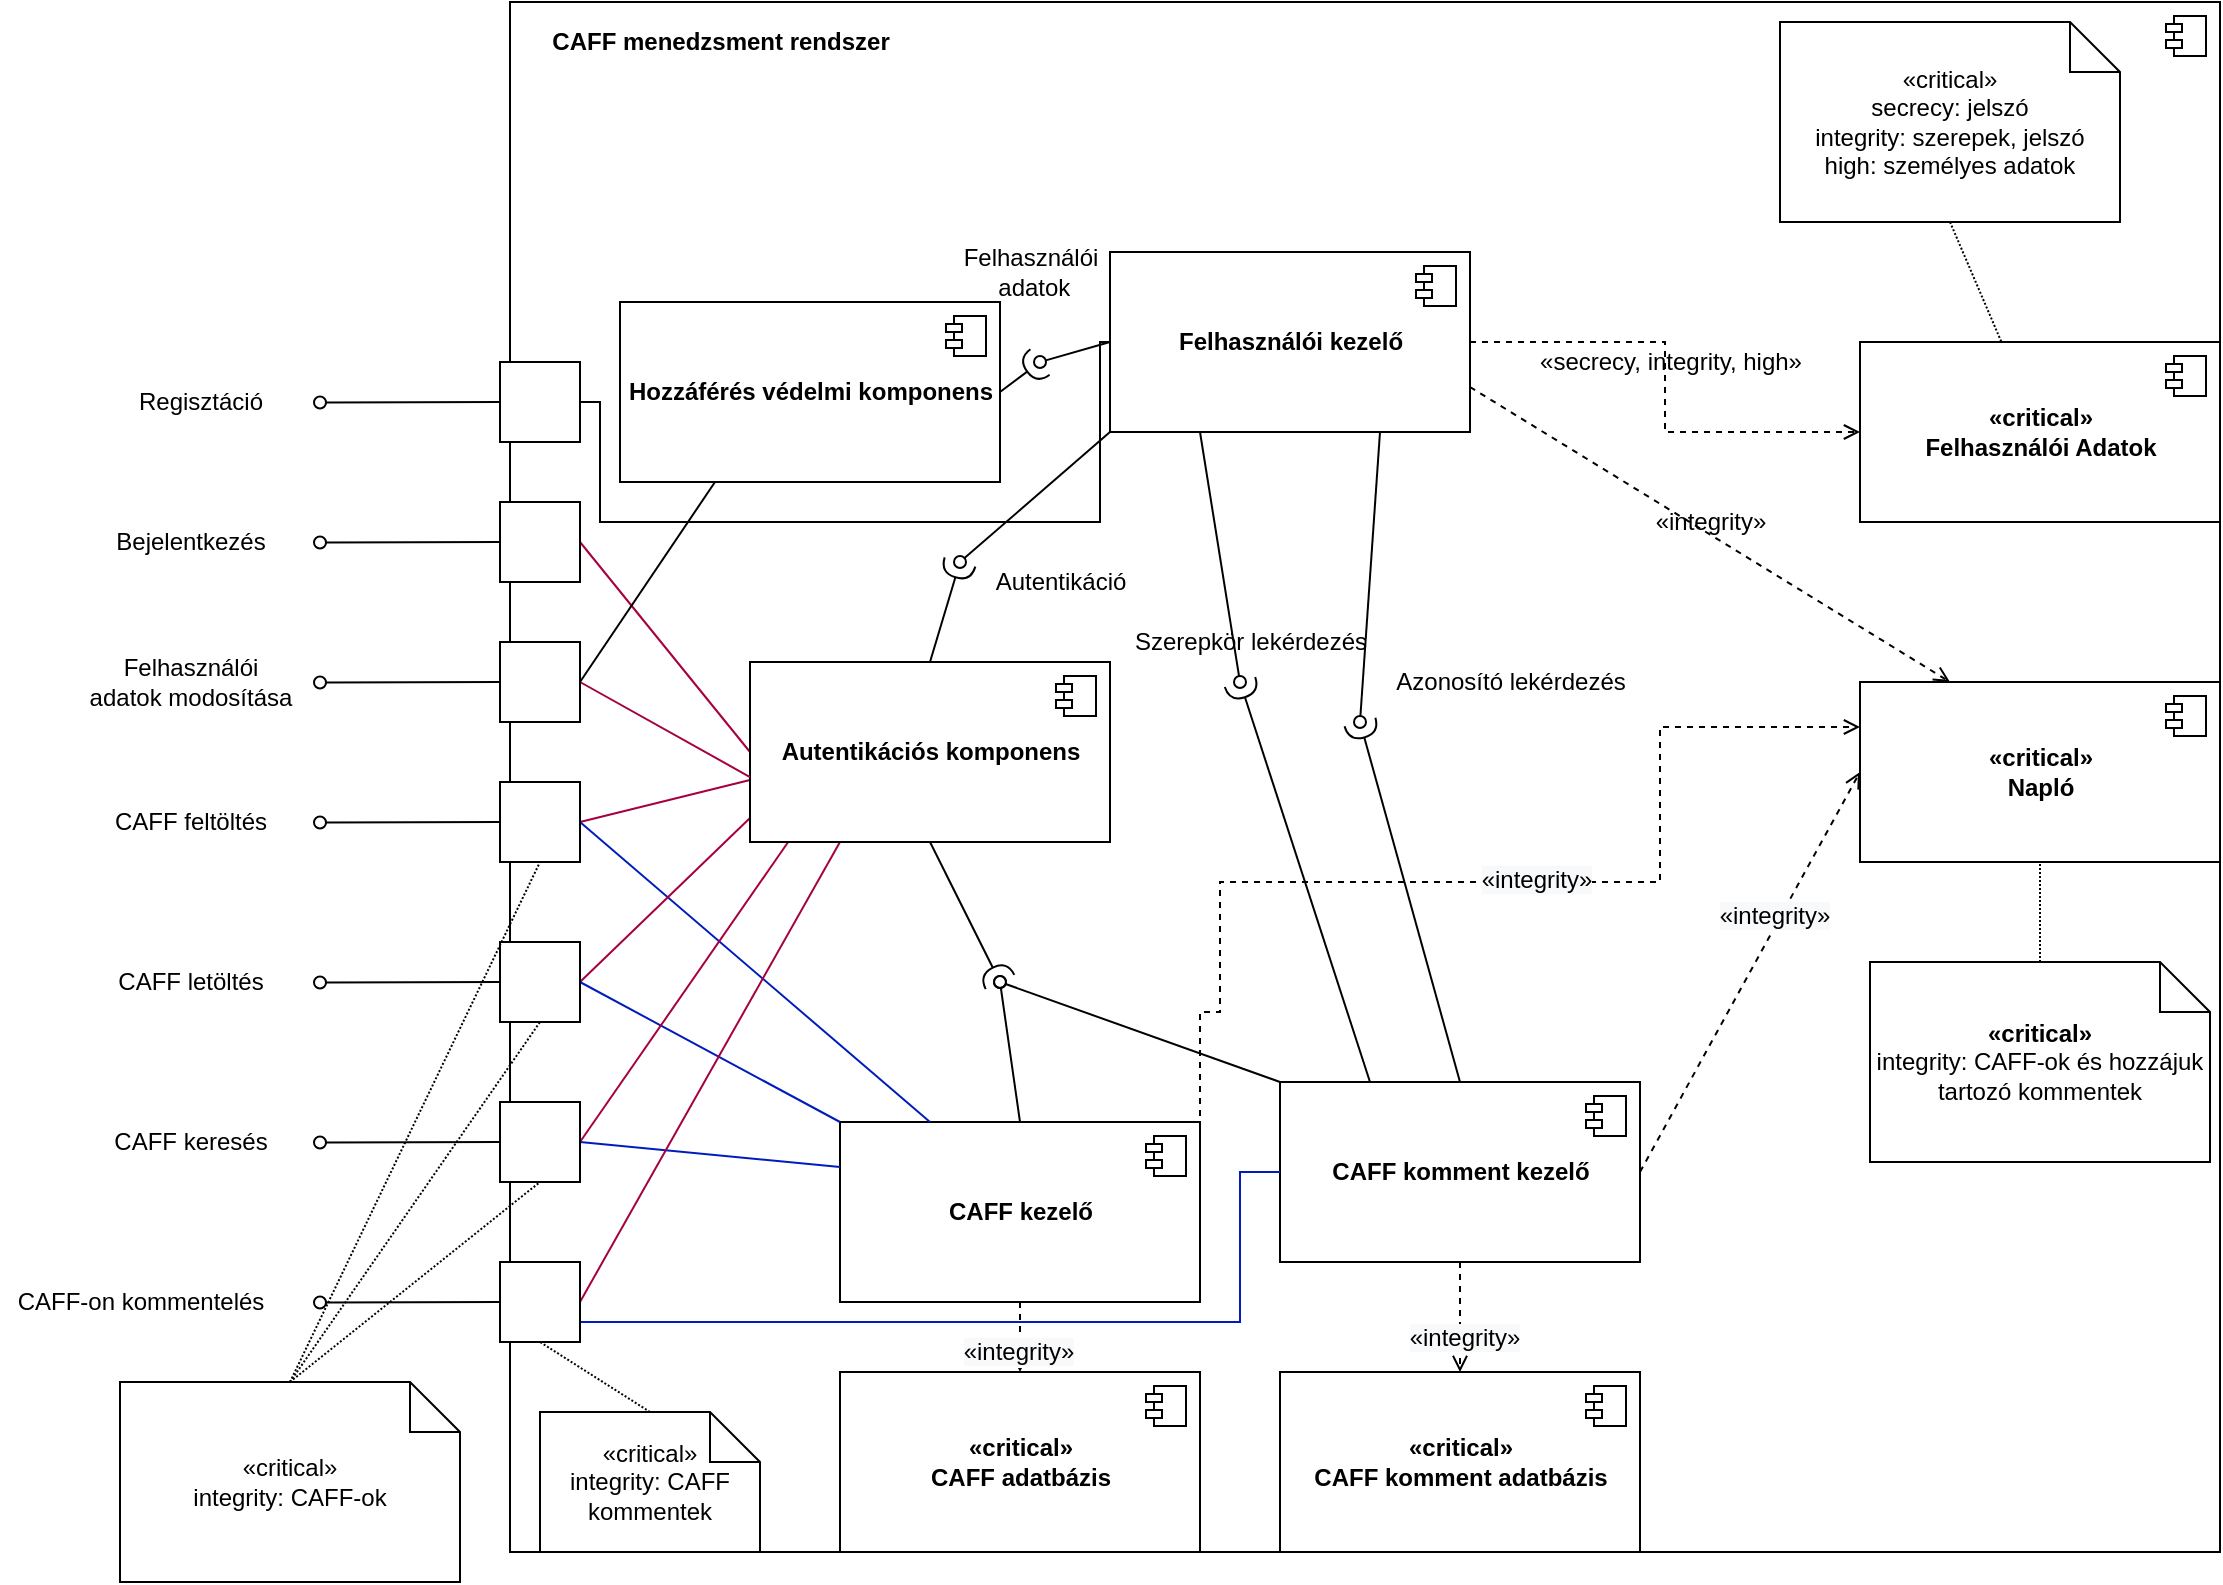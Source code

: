<mxfile version="15.4.0" type="device"><diagram id="pZsBLCLocK1X_sweAYKc" name="Page-1"><mxGraphModel dx="2523" dy="967" grid="1" gridSize="10" guides="1" tooltips="1" connect="1" arrows="1" fold="1" page="1" pageScale="1" pageWidth="850" pageHeight="1100" math="0" shadow="0"><root><mxCell id="0"/><mxCell id="1" parent="0"/><mxCell id="NrTcaysrjlNpQXRKOURs-41" value="" style="html=1;dropTarget=0;" parent="1" vertex="1"><mxGeometry x="35" y="20" width="855" height="775" as="geometry"/></mxCell><mxCell id="NrTcaysrjlNpQXRKOURs-42" value="" style="shape=module;jettyWidth=8;jettyHeight=4;" parent="NrTcaysrjlNpQXRKOURs-41" vertex="1"><mxGeometry x="1" width="20" height="20" relative="1" as="geometry"><mxPoint x="-27" y="7" as="offset"/></mxGeometry></mxCell><mxCell id="NrTcaysrjlNpQXRKOURs-6" style="edgeStyle=orthogonalEdgeStyle;rounded=0;orthogonalLoop=1;jettySize=auto;html=1;exitX=1;exitY=0.5;exitDx=0;exitDy=0;entryX=0;entryY=0.5;entryDx=0;entryDy=0;dashed=1;endArrow=open;endFill=0;" parent="1" source="NrTcaysrjlNpQXRKOURs-2" target="NrTcaysrjlNpQXRKOURs-4" edge="1"><mxGeometry relative="1" as="geometry"/></mxCell><mxCell id="NrTcaysrjlNpQXRKOURs-26" style="edgeStyle=none;rounded=0;orthogonalLoop=1;jettySize=auto;html=1;exitX=0.25;exitY=1;exitDx=0;exitDy=0;endArrow=oval;endFill=0;" parent="1" source="NrTcaysrjlNpQXRKOURs-2" edge="1"><mxGeometry relative="1" as="geometry"><mxPoint x="400" y="360" as="targetPoint"/></mxGeometry></mxCell><mxCell id="NrTcaysrjlNpQXRKOURs-40" style="rounded=0;orthogonalLoop=1;jettySize=auto;html=1;exitX=1;exitY=0.75;exitDx=0;exitDy=0;entryX=0.25;entryY=0;entryDx=0;entryDy=0;dashed=1;endArrow=open;endFill=0;" parent="1" source="NrTcaysrjlNpQXRKOURs-2" target="NrTcaysrjlNpQXRKOURs-36" edge="1"><mxGeometry relative="1" as="geometry"/></mxCell><mxCell id="Tk2D0aVjeAtsfoE6kwWy-13" style="edgeStyle=none;rounded=0;orthogonalLoop=1;jettySize=auto;html=1;exitX=0;exitY=1;exitDx=0;exitDy=0;endArrow=oval;endFill=0;strokeWidth=1;" edge="1" parent="1" source="NrTcaysrjlNpQXRKOURs-2"><mxGeometry relative="1" as="geometry"><mxPoint x="260" y="300" as="targetPoint"/></mxGeometry></mxCell><mxCell id="NrTcaysrjlNpQXRKOURs-2" value="Felhasználói kezelő" style="html=1;dropTarget=0;fontStyle=1" parent="1" vertex="1"><mxGeometry x="335" y="145" width="180" height="90" as="geometry"/></mxCell><mxCell id="NrTcaysrjlNpQXRKOURs-3" value="" style="shape=module;jettyWidth=8;jettyHeight=4;" parent="NrTcaysrjlNpQXRKOURs-2" vertex="1"><mxGeometry x="1" width="20" height="20" relative="1" as="geometry"><mxPoint x="-27" y="7" as="offset"/></mxGeometry></mxCell><mxCell id="NrTcaysrjlNpQXRKOURs-4" value="«critical»&lt;br&gt;Felhasználói Adatok" style="html=1;dropTarget=0;fontStyle=1" parent="1" vertex="1"><mxGeometry x="710" y="190" width="180" height="90" as="geometry"/></mxCell><mxCell id="NrTcaysrjlNpQXRKOURs-5" value="" style="shape=module;jettyWidth=8;jettyHeight=4;" parent="NrTcaysrjlNpQXRKOURs-4" vertex="1"><mxGeometry x="1" width="20" height="20" relative="1" as="geometry"><mxPoint x="-27" y="7" as="offset"/></mxGeometry></mxCell><mxCell id="NrTcaysrjlNpQXRKOURs-19" style="edgeStyle=none;rounded=0;orthogonalLoop=1;jettySize=auto;html=1;exitX=0.5;exitY=1;exitDx=0;exitDy=0;entryX=0.5;entryY=0;entryDx=0;entryDy=0;dashed=1;endArrow=open;endFill=0;" parent="1" source="NrTcaysrjlNpQXRKOURs-10" target="NrTcaysrjlNpQXRKOURs-14" edge="1"><mxGeometry relative="1" as="geometry"/></mxCell><mxCell id="NrTcaysrjlNpQXRKOURs-90" value="&lt;span style=&quot;font-size: 12px ; background-color: rgb(248 , 249 , 250)&quot;&gt;«integrity»&lt;/span&gt;" style="edgeLabel;html=1;align=center;verticalAlign=middle;resizable=0;points=[];" parent="NrTcaysrjlNpQXRKOURs-19" vertex="1" connectable="0"><mxGeometry x="0.429" y="-1" relative="1" as="geometry"><mxPoint as="offset"/></mxGeometry></mxCell><mxCell id="NrTcaysrjlNpQXRKOURs-39" style="edgeStyle=orthogonalEdgeStyle;rounded=0;orthogonalLoop=1;jettySize=auto;html=1;exitX=1;exitY=0.5;exitDx=0;exitDy=0;entryX=0;entryY=0.25;entryDx=0;entryDy=0;dashed=1;endArrow=open;endFill=0;" parent="1" source="NrTcaysrjlNpQXRKOURs-10" target="NrTcaysrjlNpQXRKOURs-36" edge="1"><mxGeometry relative="1" as="geometry"><Array as="points"><mxPoint x="390" y="525"/><mxPoint x="390" y="460"/><mxPoint x="610" y="460"/><mxPoint x="610" y="383"/></Array></mxGeometry></mxCell><mxCell id="NrTcaysrjlNpQXRKOURs-85" value="&lt;span style=&quot;color: rgba(0 , 0 , 0 , 0) ; font-family: monospace ; font-size: 0px ; background-color: rgb(248 , 249 , 250)&quot;&gt;%3CmxGraphModel%3E%3Croot%3E%3CmxCell%20id%3D%220%22%2F%3E%3CmxCell%20id%3D%221%22%20parent%3D%220%22%2F%3E%3CmxCell%20id%3D%222%22%20value%3D%22%26lt%3Bspan%26gt%3B%C2%ABintegrity%C2%BB%26lt%3B%2Fspan%26gt%3B%22%20style%3D%22text%3Bhtml%3D1%3Balign%3Dcenter%3BverticalAlign%3Dmiddle%3Bresizable%3D0%3Bpoints%3D%5B%5D%3Bautosize%3D1%3BstrokeColor%3Dnone%3BfillColor%3Dnone%3B%22%20vertex%3D%221%22%20parent%3D%221%22%3E%3CmxGeometry%20x%3D%22600%22%20y%3D%22270%22%20width%3D%2270%22%20height%3D%2220%22%20as%3D%22geometry%22%2F%3E%3C%2FmxCell%3E%3C%2Froot%3E%3C%2FmxGraphModel%3E&lt;/span&gt;" style="edgeLabel;html=1;align=center;verticalAlign=middle;resizable=0;points=[];" parent="NrTcaysrjlNpQXRKOURs-39" vertex="1" connectable="0"><mxGeometry x="0.119" y="-1" relative="1" as="geometry"><mxPoint as="offset"/></mxGeometry></mxCell><mxCell id="NrTcaysrjlNpQXRKOURs-86" value="&lt;span style=&quot;font-size: 12px ; background-color: rgb(248 , 249 , 250)&quot;&gt;«integrity»&lt;/span&gt;" style="edgeLabel;html=1;align=center;verticalAlign=middle;resizable=0;points=[];" parent="NrTcaysrjlNpQXRKOURs-39" vertex="1" connectable="0"><mxGeometry x="0.161" y="1" relative="1" as="geometry"><mxPoint as="offset"/></mxGeometry></mxCell><mxCell id="Tk2D0aVjeAtsfoE6kwWy-15" style="edgeStyle=none;rounded=0;orthogonalLoop=1;jettySize=auto;html=1;exitX=0.5;exitY=0;exitDx=0;exitDy=0;endArrow=oval;endFill=0;strokeColor=#000000;strokeWidth=1;" edge="1" parent="1" source="NrTcaysrjlNpQXRKOURs-10"><mxGeometry relative="1" as="geometry"><mxPoint x="280" y="510" as="targetPoint"/></mxGeometry></mxCell><mxCell id="NrTcaysrjlNpQXRKOURs-10" value="CAFF kezelő" style="html=1;dropTarget=0;fontStyle=1" parent="1" vertex="1"><mxGeometry x="200" y="580" width="180" height="90" as="geometry"/></mxCell><mxCell id="NrTcaysrjlNpQXRKOURs-11" value="" style="shape=module;jettyWidth=8;jettyHeight=4;" parent="NrTcaysrjlNpQXRKOURs-10" vertex="1"><mxGeometry x="1" width="20" height="20" relative="1" as="geometry"><mxPoint x="-27" y="7" as="offset"/></mxGeometry></mxCell><mxCell id="NrTcaysrjlNpQXRKOURs-18" style="edgeStyle=none;rounded=0;orthogonalLoop=1;jettySize=auto;html=1;exitX=0.5;exitY=1;exitDx=0;exitDy=0;dashed=1;endArrow=open;endFill=0;" parent="1" source="NrTcaysrjlNpQXRKOURs-12" target="NrTcaysrjlNpQXRKOURs-16" edge="1"><mxGeometry relative="1" as="geometry"/></mxCell><mxCell id="NrTcaysrjlNpQXRKOURs-89" value="&lt;span style=&quot;font-size: 12px ; background-color: rgb(248 , 249 , 250)&quot;&gt;«integrity»&lt;/span&gt;" style="edgeLabel;html=1;align=center;verticalAlign=middle;resizable=0;points=[];" parent="NrTcaysrjlNpQXRKOURs-18" vertex="1" connectable="0"><mxGeometry x="0.376" y="2" relative="1" as="geometry"><mxPoint as="offset"/></mxGeometry></mxCell><mxCell id="NrTcaysrjlNpQXRKOURs-31" style="edgeStyle=none;rounded=0;orthogonalLoop=1;jettySize=auto;html=1;exitX=0.25;exitY=0;exitDx=0;exitDy=0;endArrow=halfCircle;endFill=0;" parent="1" source="NrTcaysrjlNpQXRKOURs-12" edge="1"><mxGeometry relative="1" as="geometry"><mxPoint x="400" y="360" as="targetPoint"/></mxGeometry></mxCell><mxCell id="NrTcaysrjlNpQXRKOURs-35" style="edgeStyle=none;rounded=0;orthogonalLoop=1;jettySize=auto;html=1;exitX=0.5;exitY=0;exitDx=0;exitDy=0;endArrow=halfCircle;endFill=0;" parent="1" source="NrTcaysrjlNpQXRKOURs-12" edge="1"><mxGeometry relative="1" as="geometry"><mxPoint x="460.0" y="380" as="targetPoint"/></mxGeometry></mxCell><mxCell id="NrTcaysrjlNpQXRKOURs-38" style="edgeStyle=none;rounded=0;orthogonalLoop=1;jettySize=auto;html=1;exitX=1;exitY=0.5;exitDx=0;exitDy=0;entryX=0;entryY=0.5;entryDx=0;entryDy=0;dashed=1;endArrow=open;endFill=0;" parent="1" source="NrTcaysrjlNpQXRKOURs-12" target="NrTcaysrjlNpQXRKOURs-36" edge="1"><mxGeometry relative="1" as="geometry"/></mxCell><mxCell id="NrTcaysrjlNpQXRKOURs-88" value="&lt;span style=&quot;font-size: 12px ; background-color: rgb(248 , 249 , 250)&quot;&gt;«integrity»&lt;/span&gt;" style="edgeLabel;html=1;align=center;verticalAlign=middle;resizable=0;points=[];" parent="NrTcaysrjlNpQXRKOURs-38" vertex="1" connectable="0"><mxGeometry x="0.267" y="3" relative="1" as="geometry"><mxPoint as="offset"/></mxGeometry></mxCell><mxCell id="Tk2D0aVjeAtsfoE6kwWy-16" style="edgeStyle=none;rounded=0;orthogonalLoop=1;jettySize=auto;html=1;exitX=0;exitY=0;exitDx=0;exitDy=0;endArrow=oval;endFill=0;strokeColor=#000000;strokeWidth=1;" edge="1" parent="1" source="NrTcaysrjlNpQXRKOURs-12"><mxGeometry relative="1" as="geometry"><mxPoint x="280" y="510" as="targetPoint"/></mxGeometry></mxCell><mxCell id="NrTcaysrjlNpQXRKOURs-12" value="CAFF komment kezelő" style="html=1;dropTarget=0;fontStyle=1" parent="1" vertex="1"><mxGeometry x="420" y="560" width="180" height="90" as="geometry"/></mxCell><mxCell id="NrTcaysrjlNpQXRKOURs-13" value="" style="shape=module;jettyWidth=8;jettyHeight=4;" parent="NrTcaysrjlNpQXRKOURs-12" vertex="1"><mxGeometry x="1" width="20" height="20" relative="1" as="geometry"><mxPoint x="-27" y="7" as="offset"/></mxGeometry></mxCell><mxCell id="NrTcaysrjlNpQXRKOURs-14" value="«critical»&lt;br&gt;CAFF adatbázis" style="html=1;dropTarget=0;fontStyle=1" parent="1" vertex="1"><mxGeometry x="200" y="705" width="180" height="90" as="geometry"/></mxCell><mxCell id="NrTcaysrjlNpQXRKOURs-15" value="" style="shape=module;jettyWidth=8;jettyHeight=4;" parent="NrTcaysrjlNpQXRKOURs-14" vertex="1"><mxGeometry x="1" width="20" height="20" relative="1" as="geometry"><mxPoint x="-27" y="7" as="offset"/></mxGeometry></mxCell><mxCell id="NrTcaysrjlNpQXRKOURs-16" value="«critical»&lt;br&gt;CAFF komment adatbázis" style="html=1;dropTarget=0;fontStyle=1" parent="1" vertex="1"><mxGeometry x="420" y="705" width="180" height="90" as="geometry"/></mxCell><mxCell id="NrTcaysrjlNpQXRKOURs-17" value="" style="shape=module;jettyWidth=8;jettyHeight=4;" parent="NrTcaysrjlNpQXRKOURs-16" vertex="1"><mxGeometry x="1" width="20" height="20" relative="1" as="geometry"><mxPoint x="-27" y="7" as="offset"/></mxGeometry></mxCell><mxCell id="NrTcaysrjlNpQXRKOURs-20" value="" style="rounded=0;orthogonalLoop=1;jettySize=auto;html=1;endArrow=oval;endFill=0;sketch=0;sourcePerimeterSpacing=0;targetPerimeterSpacing=0;exitX=0.75;exitY=1;exitDx=0;exitDy=0;" parent="1" source="NrTcaysrjlNpQXRKOURs-2" edge="1"><mxGeometry relative="1" as="geometry"><mxPoint x="400" y="515" as="sourcePoint"/><mxPoint x="460" y="380" as="targetPoint"/></mxGeometry></mxCell><mxCell id="NrTcaysrjlNpQXRKOURs-25" value="Azonosító lekérdezés" style="text;html=1;align=center;verticalAlign=middle;resizable=0;points=[];autosize=1;strokeColor=none;fillColor=none;" parent="1" vertex="1"><mxGeometry x="470" y="350" width="130" height="20" as="geometry"/></mxCell><mxCell id="NrTcaysrjlNpQXRKOURs-32" value="Szerepkör lekérdezés" style="text;html=1;align=center;verticalAlign=middle;resizable=0;points=[];autosize=1;strokeColor=none;fillColor=none;" parent="1" vertex="1"><mxGeometry x="340" y="330" width="130" height="20" as="geometry"/></mxCell><mxCell id="NrTcaysrjlNpQXRKOURs-36" value="«critical»&lt;br&gt;Napló" style="html=1;dropTarget=0;fontStyle=1" parent="1" vertex="1"><mxGeometry x="710" y="360" width="180" height="90" as="geometry"/></mxCell><mxCell id="NrTcaysrjlNpQXRKOURs-37" value="" style="shape=module;jettyWidth=8;jettyHeight=4;" parent="NrTcaysrjlNpQXRKOURs-36" vertex="1"><mxGeometry x="1" width="20" height="20" relative="1" as="geometry"><mxPoint x="-27" y="7" as="offset"/></mxGeometry></mxCell><mxCell id="NrTcaysrjlNpQXRKOURs-43" value="&lt;b&gt;CAFF menedzsment rendszer&lt;/b&gt;" style="text;html=1;align=center;verticalAlign=middle;resizable=0;points=[];autosize=1;strokeColor=none;fillColor=none;" parent="1" vertex="1"><mxGeometry x="50" y="30" width="180" height="20" as="geometry"/></mxCell><mxCell id="NrTcaysrjlNpQXRKOURs-49" style="edgeStyle=none;rounded=0;orthogonalLoop=1;jettySize=auto;html=1;exitX=0;exitY=0.5;exitDx=0;exitDy=0;endArrow=oval;endFill=0;" parent="1" source="NrTcaysrjlNpQXRKOURs-46" edge="1"><mxGeometry relative="1" as="geometry"><mxPoint x="-60" y="220.235" as="targetPoint"/></mxGeometry></mxCell><mxCell id="NrTcaysrjlNpQXRKOURs-70" style="edgeStyle=orthogonalEdgeStyle;rounded=0;orthogonalLoop=1;jettySize=auto;html=1;exitX=1;exitY=0.5;exitDx=0;exitDy=0;entryX=0;entryY=0.5;entryDx=0;entryDy=0;endArrow=none;endFill=0;" parent="1" source="NrTcaysrjlNpQXRKOURs-46" target="NrTcaysrjlNpQXRKOURs-2" edge="1"><mxGeometry relative="1" as="geometry"><Array as="points"><mxPoint x="80" y="220"/><mxPoint x="80" y="280"/><mxPoint x="330" y="280"/><mxPoint x="330" y="190"/></Array></mxGeometry></mxCell><mxCell id="NrTcaysrjlNpQXRKOURs-46" value="" style="whiteSpace=wrap;html=1;aspect=fixed;" parent="1" vertex="1"><mxGeometry x="30" y="200" width="40" height="40" as="geometry"/></mxCell><mxCell id="NrTcaysrjlNpQXRKOURs-50" style="edgeStyle=none;rounded=0;orthogonalLoop=1;jettySize=auto;html=1;exitX=0;exitY=0.5;exitDx=0;exitDy=0;endArrow=oval;endFill=0;" parent="1" source="NrTcaysrjlNpQXRKOURs-51" edge="1"><mxGeometry relative="1" as="geometry"><mxPoint x="-60" y="290.235" as="targetPoint"/></mxGeometry></mxCell><mxCell id="Tk2D0aVjeAtsfoE6kwWy-4" style="edgeStyle=none;rounded=0;orthogonalLoop=1;jettySize=auto;html=1;exitX=1;exitY=0.5;exitDx=0;exitDy=0;entryX=0;entryY=0.5;entryDx=0;entryDy=0;endArrow=none;endFill=0;fillColor=#d80073;strokeColor=#A50040;strokeWidth=1;" edge="1" parent="1" source="NrTcaysrjlNpQXRKOURs-51" target="Tk2D0aVjeAtsfoE6kwWy-1"><mxGeometry relative="1" as="geometry"/></mxCell><mxCell id="NrTcaysrjlNpQXRKOURs-51" value="" style="whiteSpace=wrap;html=1;aspect=fixed;" parent="1" vertex="1"><mxGeometry x="30" y="270" width="40" height="40" as="geometry"/></mxCell><mxCell id="NrTcaysrjlNpQXRKOURs-52" style="edgeStyle=none;rounded=0;orthogonalLoop=1;jettySize=auto;html=1;exitX=0;exitY=0.5;exitDx=0;exitDy=0;endArrow=oval;endFill=0;" parent="1" source="NrTcaysrjlNpQXRKOURs-53" edge="1"><mxGeometry relative="1" as="geometry"><mxPoint x="-60" y="430.235" as="targetPoint"/></mxGeometry></mxCell><mxCell id="Tk2D0aVjeAtsfoE6kwWy-6" style="edgeStyle=none;rounded=0;orthogonalLoop=1;jettySize=auto;html=1;exitX=1;exitY=0.5;exitDx=0;exitDy=0;entryX=0;entryY=0.656;entryDx=0;entryDy=0;entryPerimeter=0;endArrow=none;endFill=0;fillColor=#d80073;strokeColor=#A50040;strokeWidth=1;" edge="1" parent="1" source="NrTcaysrjlNpQXRKOURs-53" target="Tk2D0aVjeAtsfoE6kwWy-1"><mxGeometry relative="1" as="geometry"/></mxCell><mxCell id="Tk2D0aVjeAtsfoE6kwWy-18" style="edgeStyle=none;rounded=0;orthogonalLoop=1;jettySize=auto;html=1;exitX=1;exitY=0.5;exitDx=0;exitDy=0;entryX=0.25;entryY=0;entryDx=0;entryDy=0;endArrow=none;endFill=0;strokeColor=#001DBC;strokeWidth=1;fillColor=#0050ef;" edge="1" parent="1" source="NrTcaysrjlNpQXRKOURs-53" target="NrTcaysrjlNpQXRKOURs-10"><mxGeometry relative="1" as="geometry"/></mxCell><mxCell id="NrTcaysrjlNpQXRKOURs-53" value="" style="whiteSpace=wrap;html=1;aspect=fixed;" parent="1" vertex="1"><mxGeometry x="30" y="410" width="40" height="40" as="geometry"/></mxCell><mxCell id="NrTcaysrjlNpQXRKOURs-54" style="edgeStyle=none;rounded=0;orthogonalLoop=1;jettySize=auto;html=1;exitX=0;exitY=0.5;exitDx=0;exitDy=0;endArrow=oval;endFill=0;" parent="1" source="NrTcaysrjlNpQXRKOURs-55" edge="1"><mxGeometry relative="1" as="geometry"><mxPoint x="-60" y="510.235" as="targetPoint"/></mxGeometry></mxCell><mxCell id="Tk2D0aVjeAtsfoE6kwWy-7" style="edgeStyle=none;rounded=0;orthogonalLoop=1;jettySize=auto;html=1;exitX=1;exitY=0.5;exitDx=0;exitDy=0;entryX=0;entryY=0.867;entryDx=0;entryDy=0;entryPerimeter=0;endArrow=none;endFill=0;fillColor=#d80073;strokeColor=#A50040;strokeWidth=1;" edge="1" parent="1" source="NrTcaysrjlNpQXRKOURs-55" target="Tk2D0aVjeAtsfoE6kwWy-1"><mxGeometry relative="1" as="geometry"/></mxCell><mxCell id="Tk2D0aVjeAtsfoE6kwWy-19" style="edgeStyle=none;rounded=0;orthogonalLoop=1;jettySize=auto;html=1;exitX=1;exitY=0.5;exitDx=0;exitDy=0;entryX=0;entryY=0;entryDx=0;entryDy=0;endArrow=none;endFill=0;strokeColor=#001DBC;strokeWidth=1;fillColor=#0050ef;" edge="1" parent="1" source="NrTcaysrjlNpQXRKOURs-55" target="NrTcaysrjlNpQXRKOURs-10"><mxGeometry relative="1" as="geometry"/></mxCell><mxCell id="NrTcaysrjlNpQXRKOURs-55" value="" style="whiteSpace=wrap;html=1;aspect=fixed;" parent="1" vertex="1"><mxGeometry x="30" y="490" width="40" height="40" as="geometry"/></mxCell><mxCell id="NrTcaysrjlNpQXRKOURs-56" style="edgeStyle=none;rounded=0;orthogonalLoop=1;jettySize=auto;html=1;exitX=0;exitY=0.5;exitDx=0;exitDy=0;endArrow=oval;endFill=0;" parent="1" source="NrTcaysrjlNpQXRKOURs-57" edge="1"><mxGeometry relative="1" as="geometry"><mxPoint x="-60" y="590.235" as="targetPoint"/></mxGeometry></mxCell><mxCell id="Tk2D0aVjeAtsfoE6kwWy-8" style="edgeStyle=none;rounded=0;orthogonalLoop=1;jettySize=auto;html=1;exitX=1;exitY=0.5;exitDx=0;exitDy=0;entryX=0.106;entryY=1;entryDx=0;entryDy=0;entryPerimeter=0;endArrow=none;endFill=0;fillColor=#d80073;strokeColor=#A50040;strokeWidth=1;" edge="1" parent="1" source="NrTcaysrjlNpQXRKOURs-57" target="Tk2D0aVjeAtsfoE6kwWy-1"><mxGeometry relative="1" as="geometry"/></mxCell><mxCell id="Tk2D0aVjeAtsfoE6kwWy-20" style="edgeStyle=none;rounded=0;orthogonalLoop=1;jettySize=auto;html=1;exitX=1;exitY=0.5;exitDx=0;exitDy=0;entryX=0;entryY=0.25;entryDx=0;entryDy=0;endArrow=none;endFill=0;strokeColor=#001DBC;strokeWidth=1;fillColor=#0050ef;" edge="1" parent="1" source="NrTcaysrjlNpQXRKOURs-57" target="NrTcaysrjlNpQXRKOURs-10"><mxGeometry relative="1" as="geometry"/></mxCell><mxCell id="NrTcaysrjlNpQXRKOURs-57" value="" style="whiteSpace=wrap;html=1;aspect=fixed;" parent="1" vertex="1"><mxGeometry x="30" y="570" width="40" height="40" as="geometry"/></mxCell><mxCell id="NrTcaysrjlNpQXRKOURs-58" style="edgeStyle=none;rounded=0;orthogonalLoop=1;jettySize=auto;html=1;exitX=0;exitY=0.5;exitDx=0;exitDy=0;endArrow=oval;endFill=0;" parent="1" source="NrTcaysrjlNpQXRKOURs-59" edge="1"><mxGeometry relative="1" as="geometry"><mxPoint x="-60" y="670.235" as="targetPoint"/></mxGeometry></mxCell><mxCell id="NrTcaysrjlNpQXRKOURs-75" style="edgeStyle=orthogonalEdgeStyle;rounded=0;orthogonalLoop=1;jettySize=auto;html=1;exitX=1;exitY=0.5;exitDx=0;exitDy=0;entryX=0;entryY=0.5;entryDx=0;entryDy=0;endArrow=none;endFill=0;fillColor=#0050ef;strokeColor=#001DBC;" parent="1" source="NrTcaysrjlNpQXRKOURs-59" target="NrTcaysrjlNpQXRKOURs-12" edge="1"><mxGeometry relative="1" as="geometry"><Array as="points"><mxPoint x="70" y="680"/><mxPoint x="400" y="680"/><mxPoint x="400" y="605"/></Array></mxGeometry></mxCell><mxCell id="Tk2D0aVjeAtsfoE6kwWy-9" style="edgeStyle=none;rounded=0;orthogonalLoop=1;jettySize=auto;html=1;exitX=1;exitY=0.5;exitDx=0;exitDy=0;entryX=0.25;entryY=1;entryDx=0;entryDy=0;endArrow=none;endFill=0;fillColor=#d80073;strokeColor=#A50040;strokeWidth=1;" edge="1" parent="1" source="NrTcaysrjlNpQXRKOURs-59" target="Tk2D0aVjeAtsfoE6kwWy-1"><mxGeometry relative="1" as="geometry"/></mxCell><mxCell id="NrTcaysrjlNpQXRKOURs-59" value="" style="whiteSpace=wrap;html=1;aspect=fixed;" parent="1" vertex="1"><mxGeometry x="30" y="650" width="40" height="40" as="geometry"/></mxCell><mxCell id="NrTcaysrjlNpQXRKOURs-64" value="Regisztáció" style="text;html=1;align=center;verticalAlign=middle;resizable=0;points=[];autosize=1;strokeColor=none;fillColor=none;" parent="1" vertex="1"><mxGeometry x="-160" y="210" width="80" height="20" as="geometry"/></mxCell><mxCell id="NrTcaysrjlNpQXRKOURs-65" value="Bejelentkezés" style="text;html=1;align=center;verticalAlign=middle;resizable=0;points=[];autosize=1;strokeColor=none;fillColor=none;" parent="1" vertex="1"><mxGeometry x="-170" y="280" width="90" height="20" as="geometry"/></mxCell><mxCell id="NrTcaysrjlNpQXRKOURs-66" value="CAFF feltöltés" style="text;html=1;align=center;verticalAlign=middle;resizable=0;points=[];autosize=1;strokeColor=none;fillColor=none;" parent="1" vertex="1"><mxGeometry x="-170" y="420" width="90" height="20" as="geometry"/></mxCell><mxCell id="NrTcaysrjlNpQXRKOURs-67" value="CAFF letöltés" style="text;html=1;align=center;verticalAlign=middle;resizable=0;points=[];autosize=1;strokeColor=none;fillColor=none;" parent="1" vertex="1"><mxGeometry x="-170" y="500" width="90" height="20" as="geometry"/></mxCell><mxCell id="NrTcaysrjlNpQXRKOURs-68" value="CAFF keresés" style="text;html=1;align=center;verticalAlign=middle;resizable=0;points=[];autosize=1;strokeColor=none;fillColor=none;" parent="1" vertex="1"><mxGeometry x="-170" y="580" width="90" height="20" as="geometry"/></mxCell><mxCell id="NrTcaysrjlNpQXRKOURs-69" value="CAFF-on kommentelés" style="text;html=1;align=center;verticalAlign=middle;resizable=0;points=[];autosize=1;strokeColor=none;fillColor=none;" parent="1" vertex="1"><mxGeometry x="-220" y="660" width="140" height="20" as="geometry"/></mxCell><mxCell id="NrTcaysrjlNpQXRKOURs-80" style="rounded=0;orthogonalLoop=1;jettySize=auto;html=1;exitX=0.5;exitY=1;exitDx=0;exitDy=0;exitPerimeter=0;endArrow=none;endFill=0;dashed=1;dashPattern=1 1;" parent="1" source="NrTcaysrjlNpQXRKOURs-79" target="NrTcaysrjlNpQXRKOURs-4" edge="1"><mxGeometry relative="1" as="geometry"/></mxCell><mxCell id="NrTcaysrjlNpQXRKOURs-79" value="«critical»&lt;br&gt;secrecy: jelszó&lt;br&gt;integrity: szerepek, jelszó&lt;br&gt;&lt;div&gt;&lt;span&gt;high: személyes adatok&lt;/span&gt;&lt;/div&gt;" style="shape=note2;boundedLbl=1;whiteSpace=wrap;html=1;size=25;verticalAlign=middle;align=center;horizontal=1;labelPosition=center;verticalLabelPosition=middle;" parent="1" vertex="1"><mxGeometry x="670" y="30" width="170" height="100" as="geometry"/></mxCell><mxCell id="NrTcaysrjlNpQXRKOURs-81" value="&lt;span&gt;«secrecy, integrity, high»&lt;/span&gt;&lt;br&gt;" style="text;html=1;align=center;verticalAlign=middle;resizable=0;points=[];autosize=1;strokeColor=none;fillColor=none;" parent="1" vertex="1"><mxGeometry x="540" y="190" width="150" height="20" as="geometry"/></mxCell><mxCell id="NrTcaysrjlNpQXRKOURs-82" value="&lt;span&gt;«integrity»&lt;/span&gt;" style="text;html=1;align=center;verticalAlign=middle;resizable=0;points=[];autosize=1;strokeColor=none;fillColor=none;" parent="1" vertex="1"><mxGeometry x="600" y="270" width="70" height="20" as="geometry"/></mxCell><mxCell id="NrTcaysrjlNpQXRKOURs-92" style="edgeStyle=none;rounded=0;orthogonalLoop=1;jettySize=auto;html=1;exitX=0.5;exitY=0;exitDx=0;exitDy=0;exitPerimeter=0;entryX=0.5;entryY=1;entryDx=0;entryDy=0;dashed=1;dashPattern=1 1;endArrow=none;endFill=0;" parent="1" source="NrTcaysrjlNpQXRKOURs-91" target="NrTcaysrjlNpQXRKOURs-36" edge="1"><mxGeometry relative="1" as="geometry"/></mxCell><mxCell id="NrTcaysrjlNpQXRKOURs-91" value="&lt;b&gt;«critical»&lt;/b&gt;&lt;br&gt;integrity: CAFF-ok és hozzájuk tartozó kommentek" style="shape=note2;boundedLbl=1;whiteSpace=wrap;html=1;size=25;verticalAlign=middle;align=center;horizontal=1;labelPosition=center;verticalLabelPosition=middle;" parent="1" vertex="1"><mxGeometry x="715" y="500" width="170" height="100" as="geometry"/></mxCell><mxCell id="NrTcaysrjlNpQXRKOURs-94" style="edgeStyle=none;rounded=0;orthogonalLoop=1;jettySize=auto;html=1;exitX=0.5;exitY=0;exitDx=0;exitDy=0;exitPerimeter=0;entryX=0.5;entryY=1;entryDx=0;entryDy=0;dashed=1;dashPattern=1 1;endArrow=none;endFill=0;" parent="1" source="NrTcaysrjlNpQXRKOURs-93" target="NrTcaysrjlNpQXRKOURs-57" edge="1"><mxGeometry relative="1" as="geometry"/></mxCell><mxCell id="NrTcaysrjlNpQXRKOURs-95" style="edgeStyle=none;rounded=0;orthogonalLoop=1;jettySize=auto;html=1;exitX=0.5;exitY=0;exitDx=0;exitDy=0;exitPerimeter=0;entryX=0.5;entryY=1;entryDx=0;entryDy=0;dashed=1;dashPattern=1 1;endArrow=none;endFill=0;" parent="1" source="NrTcaysrjlNpQXRKOURs-93" target="NrTcaysrjlNpQXRKOURs-55" edge="1"><mxGeometry relative="1" as="geometry"/></mxCell><mxCell id="NrTcaysrjlNpQXRKOURs-96" style="edgeStyle=none;rounded=0;orthogonalLoop=1;jettySize=auto;html=1;exitX=0.5;exitY=0;exitDx=0;exitDy=0;exitPerimeter=0;entryX=0.5;entryY=1;entryDx=0;entryDy=0;dashed=1;dashPattern=1 1;endArrow=none;endFill=0;" parent="1" source="NrTcaysrjlNpQXRKOURs-93" target="NrTcaysrjlNpQXRKOURs-53" edge="1"><mxGeometry relative="1" as="geometry"/></mxCell><mxCell id="NrTcaysrjlNpQXRKOURs-93" value="«critical»&lt;br&gt;integrity: CAFF-ok" style="shape=note2;boundedLbl=1;whiteSpace=wrap;html=1;size=25;verticalAlign=middle;align=center;horizontal=1;labelPosition=center;verticalLabelPosition=middle;" parent="1" vertex="1"><mxGeometry x="-160" y="710" width="170" height="100" as="geometry"/></mxCell><mxCell id="NrTcaysrjlNpQXRKOURs-98" style="edgeStyle=none;rounded=0;orthogonalLoop=1;jettySize=auto;html=1;exitX=0.5;exitY=0;exitDx=0;exitDy=0;exitPerimeter=0;entryX=0.5;entryY=1;entryDx=0;entryDy=0;dashed=1;dashPattern=1 1;endArrow=none;endFill=0;" parent="1" source="NrTcaysrjlNpQXRKOURs-97" target="NrTcaysrjlNpQXRKOURs-59" edge="1"><mxGeometry relative="1" as="geometry"/></mxCell><mxCell id="NrTcaysrjlNpQXRKOURs-97" value="«critical»&lt;br&gt;integrity: CAFF kommentek" style="shape=note2;boundedLbl=1;whiteSpace=wrap;html=1;size=25;verticalAlign=middle;align=center;horizontal=1;labelPosition=center;verticalLabelPosition=middle;" parent="1" vertex="1"><mxGeometry x="50" y="725" width="110" height="70" as="geometry"/></mxCell><mxCell id="Tk2D0aVjeAtsfoE6kwWy-12" style="edgeStyle=none;rounded=0;orthogonalLoop=1;jettySize=auto;html=1;exitX=0.5;exitY=0;exitDx=0;exitDy=0;endArrow=halfCircle;endFill=0;strokeWidth=1;" edge="1" parent="1" source="Tk2D0aVjeAtsfoE6kwWy-1"><mxGeometry relative="1" as="geometry"><mxPoint x="260" y="300" as="targetPoint"/></mxGeometry></mxCell><mxCell id="Tk2D0aVjeAtsfoE6kwWy-17" style="edgeStyle=none;rounded=0;orthogonalLoop=1;jettySize=auto;html=1;exitX=0.5;exitY=1;exitDx=0;exitDy=0;endArrow=halfCircle;endFill=0;strokeColor=#000000;strokeWidth=1;" edge="1" parent="1" source="Tk2D0aVjeAtsfoE6kwWy-1"><mxGeometry relative="1" as="geometry"><mxPoint x="280" y="510" as="targetPoint"/></mxGeometry></mxCell><mxCell id="Tk2D0aVjeAtsfoE6kwWy-1" value="Autentikációs komponens" style="html=1;dropTarget=0;fontStyle=1" vertex="1" parent="1"><mxGeometry x="155" y="350" width="180" height="90" as="geometry"/></mxCell><mxCell id="Tk2D0aVjeAtsfoE6kwWy-2" value="" style="shape=module;jettyWidth=8;jettyHeight=4;" vertex="1" parent="Tk2D0aVjeAtsfoE6kwWy-1"><mxGeometry x="1" width="20" height="20" relative="1" as="geometry"><mxPoint x="-27" y="7" as="offset"/></mxGeometry></mxCell><mxCell id="Tk2D0aVjeAtsfoE6kwWy-14" value="Autentikáció" style="text;html=1;align=center;verticalAlign=middle;resizable=0;points=[];autosize=1;strokeColor=none;fillColor=none;" vertex="1" parent="1"><mxGeometry x="270" y="300" width="80" height="20" as="geometry"/></mxCell><mxCell id="Tk2D0aVjeAtsfoE6kwWy-27" style="edgeStyle=none;rounded=0;orthogonalLoop=1;jettySize=auto;html=1;exitX=1;exitY=0.5;exitDx=0;exitDy=0;entryX=0;entryY=0.639;entryDx=0;entryDy=0;entryPerimeter=0;endArrow=none;endFill=0;strokeColor=#A50040;strokeWidth=1;fillColor=#d80073;" edge="1" parent="1" source="Tk2D0aVjeAtsfoE6kwWy-24" target="Tk2D0aVjeAtsfoE6kwWy-1"><mxGeometry relative="1" as="geometry"/></mxCell><mxCell id="Tk2D0aVjeAtsfoE6kwWy-33" style="edgeStyle=none;rounded=0;orthogonalLoop=1;jettySize=auto;html=1;exitX=1;exitY=0.5;exitDx=0;exitDy=0;entryX=0.25;entryY=1;entryDx=0;entryDy=0;endArrow=none;endFill=0;strokeColor=#000000;strokeWidth=1;fillColor=#0050ef;" edge="1" parent="1" source="Tk2D0aVjeAtsfoE6kwWy-24" target="Tk2D0aVjeAtsfoE6kwWy-31"><mxGeometry relative="1" as="geometry"/></mxCell><mxCell id="Tk2D0aVjeAtsfoE6kwWy-24" value="" style="whiteSpace=wrap;html=1;aspect=fixed;" vertex="1" parent="1"><mxGeometry x="30" y="340" width="40" height="40" as="geometry"/></mxCell><mxCell id="Tk2D0aVjeAtsfoE6kwWy-25" style="edgeStyle=none;rounded=0;orthogonalLoop=1;jettySize=auto;html=1;exitX=0;exitY=0.5;exitDx=0;exitDy=0;endArrow=oval;endFill=0;" edge="1" source="Tk2D0aVjeAtsfoE6kwWy-24" parent="1"><mxGeometry relative="1" as="geometry"><mxPoint x="-60" y="360.235" as="targetPoint"/></mxGeometry></mxCell><mxCell id="Tk2D0aVjeAtsfoE6kwWy-26" value="Felhasználói&lt;br&gt;adatok&amp;nbsp;modosítása" style="text;html=1;align=center;verticalAlign=middle;resizable=0;points=[];autosize=1;strokeColor=none;fillColor=none;" vertex="1" parent="1"><mxGeometry x="-185" y="345" width="120" height="30" as="geometry"/></mxCell><mxCell id="Tk2D0aVjeAtsfoE6kwWy-35" style="edgeStyle=none;rounded=0;orthogonalLoop=1;jettySize=auto;html=1;exitX=1;exitY=0.5;exitDx=0;exitDy=0;endArrow=halfCircle;endFill=0;strokeColor=#000000;strokeWidth=1;" edge="1" parent="1" source="Tk2D0aVjeAtsfoE6kwWy-31"><mxGeometry relative="1" as="geometry"><mxPoint x="300" y="200" as="targetPoint"/></mxGeometry></mxCell><mxCell id="Tk2D0aVjeAtsfoE6kwWy-31" value="Hozzáférés védelmi komponens" style="html=1;dropTarget=0;fontStyle=1" vertex="1" parent="1"><mxGeometry x="90" y="170" width="190" height="90" as="geometry"/></mxCell><mxCell id="Tk2D0aVjeAtsfoE6kwWy-32" value="" style="shape=module;jettyWidth=8;jettyHeight=4;" vertex="1" parent="Tk2D0aVjeAtsfoE6kwWy-31"><mxGeometry x="1" width="20" height="20" relative="1" as="geometry"><mxPoint x="-27" y="7" as="offset"/></mxGeometry></mxCell><mxCell id="Tk2D0aVjeAtsfoE6kwWy-34" style="edgeStyle=none;rounded=0;orthogonalLoop=1;jettySize=auto;html=1;exitX=0;exitY=0.5;exitDx=0;exitDy=0;endArrow=oval;endFill=0;strokeWidth=1;" edge="1" parent="1" source="NrTcaysrjlNpQXRKOURs-2"><mxGeometry relative="1" as="geometry"><mxPoint x="300" y="200" as="targetPoint"/><mxPoint x="385" y="80" as="sourcePoint"/></mxGeometry></mxCell><mxCell id="Tk2D0aVjeAtsfoE6kwWy-36" value="Felhasználói&lt;br&gt;&amp;nbsp;adatok" style="text;html=1;align=center;verticalAlign=middle;resizable=0;points=[];autosize=1;strokeColor=none;fillColor=none;" vertex="1" parent="1"><mxGeometry x="255" y="140" width="80" height="30" as="geometry"/></mxCell></root></mxGraphModel></diagram></mxfile>